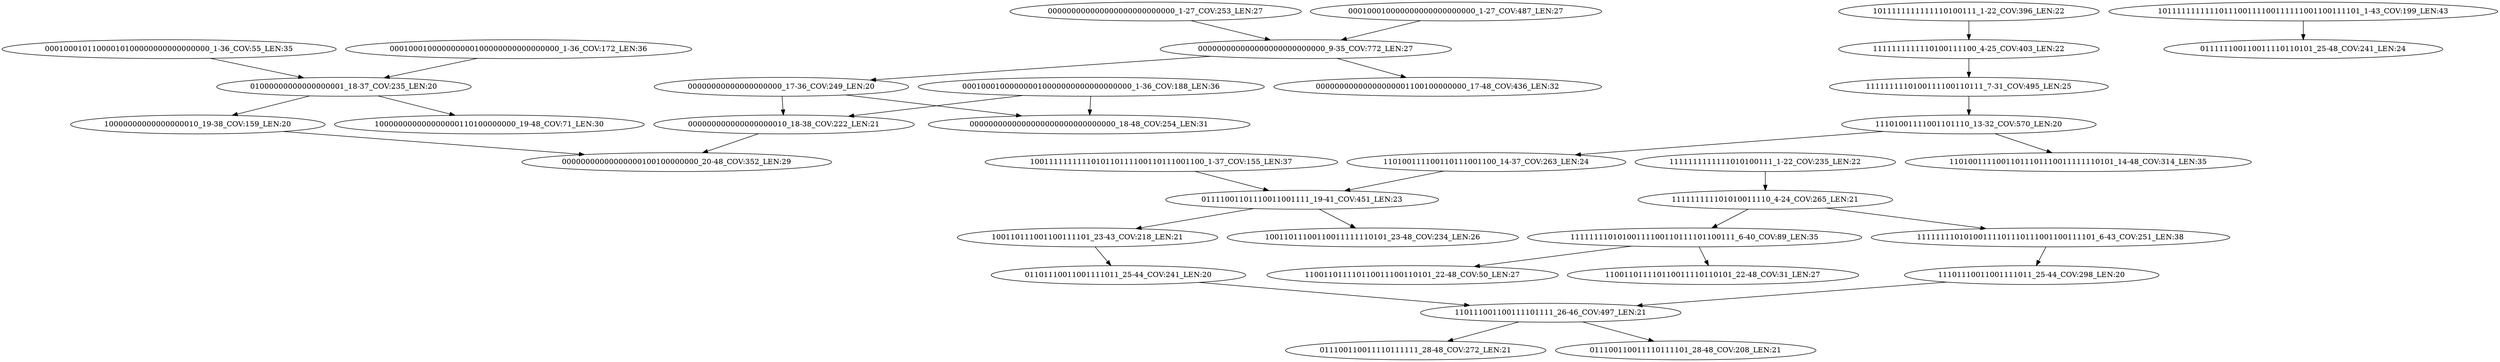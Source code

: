 digraph G {
    "10000000000000000010_19-38_COV:159_LEN:20" -> "00000000000000000100100000000_20-48_COV:352_LEN:29";
    "000100010000000000100000000000000000_1-36_COV:172_LEN:36" -> "01000000000000000001_18-37_COV:235_LEN:20";
    "000000000000000000000000000_1-27_COV:253_LEN:27" -> "000000000000000000000000000_9-35_COV:772_LEN:27";
    "000000000000000000010_18-38_COV:222_LEN:21" -> "00000000000000000100100000000_20-48_COV:352_LEN:29";
    "1001111111111010110111100110111001100_1-37_COV:155_LEN:37" -> "01111001101110011001111_19-41_COV:451_LEN:23";
    "11111111010100111100110111101100111_6-40_COV:89_LEN:35" -> "110011011110110011100110101_22-48_COV:50_LEN:27";
    "11111111010100111100110111101100111_6-40_COV:89_LEN:35" -> "110011011110110011110110101_22-48_COV:31_LEN:27";
    "111111111101010011110_4-24_COV:265_LEN:21" -> "11111111010100111100110111101100111_6-40_COV:89_LEN:35";
    "111111111101010011110_4-24_COV:265_LEN:21" -> "11111111010100111101110111001100111101_6-43_COV:251_LEN:38";
    "000100010000000000000000000_1-27_COV:487_LEN:27" -> "000000000000000000000000000_9-35_COV:772_LEN:27";
    "1111111111111010100111_1-22_COV:235_LEN:22" -> "111111111101010011110_4-24_COV:265_LEN:21";
    "100110111001100111101_23-43_COV:218_LEN:21" -> "01101110011001111011_25-44_COV:241_LEN:20";
    "110111001100111101111_26-46_COV:497_LEN:21" -> "011100110011110111111_28-48_COV:272_LEN:21";
    "110111001100111101111_26-46_COV:497_LEN:21" -> "011100110011110111101_28-48_COV:208_LEN:21";
    "00010001011000010100000000000000000_1-36_COV:55_LEN:35" -> "01000000000000000001_18-37_COV:235_LEN:20";
    "1111111111110100111100_4-25_COV:403_LEN:22" -> "1111111110100111100110111_7-31_COV:495_LEN:25";
    "1011111111111110100111_1-22_COV:396_LEN:22" -> "1111111111110100111100_4-25_COV:403_LEN:22";
    "000000000000000000000000000_9-35_COV:772_LEN:27" -> "00000000000000000001100100000000_17-48_COV:436_LEN:32";
    "000000000000000000000000000_9-35_COV:772_LEN:27" -> "00000000000000000000_17-36_COV:249_LEN:20";
    "000100010000000010000000000000000000_1-36_COV:188_LEN:36" -> "000000000000000000010_18-38_COV:222_LEN:21";
    "000100010000000010000000000000000000_1-36_COV:188_LEN:36" -> "0000000000000000000000000000000_18-48_COV:254_LEN:31";
    "11101110011001111011_25-44_COV:298_LEN:20" -> "110111001100111101111_26-46_COV:497_LEN:21";
    "110100111100110111001100_14-37_COV:263_LEN:24" -> "01111001101110011001111_19-41_COV:451_LEN:23";
    "01101110011001111011_25-44_COV:241_LEN:20" -> "110111001100111101111_26-46_COV:497_LEN:21";
    "11111111010100111101110111001100111101_6-43_COV:251_LEN:38" -> "11101110011001111011_25-44_COV:298_LEN:20";
    "01111001101110011001111_19-41_COV:451_LEN:23" -> "100110111001100111101_23-43_COV:218_LEN:21";
    "01111001101110011001111_19-41_COV:451_LEN:23" -> "10011011100110011111110101_23-48_COV:234_LEN:26";
    "01000000000000000001_18-37_COV:235_LEN:20" -> "10000000000000000010_19-38_COV:159_LEN:20";
    "01000000000000000001_18-37_COV:235_LEN:20" -> "100000000000000000110100000000_19-48_COV:71_LEN:30";
    "00000000000000000000_17-36_COV:249_LEN:20" -> "000000000000000000010_18-38_COV:222_LEN:21";
    "00000000000000000000_17-36_COV:249_LEN:20" -> "0000000000000000000000000000000_18-48_COV:254_LEN:31";
    "1111111110100111100110111_7-31_COV:495_LEN:25" -> "11101001111001101110_13-32_COV:570_LEN:20";
    "11101001111001101110_13-32_COV:570_LEN:20" -> "11010011110011011101110011111110101_14-48_COV:314_LEN:35";
    "11101001111001101110_13-32_COV:570_LEN:20" -> "110100111100110111001100_14-37_COV:263_LEN:24";
    "1011111111111011100111100111111001100111101_1-43_COV:199_LEN:43" -> "011111100110011110110101_25-48_COV:241_LEN:24";
}
